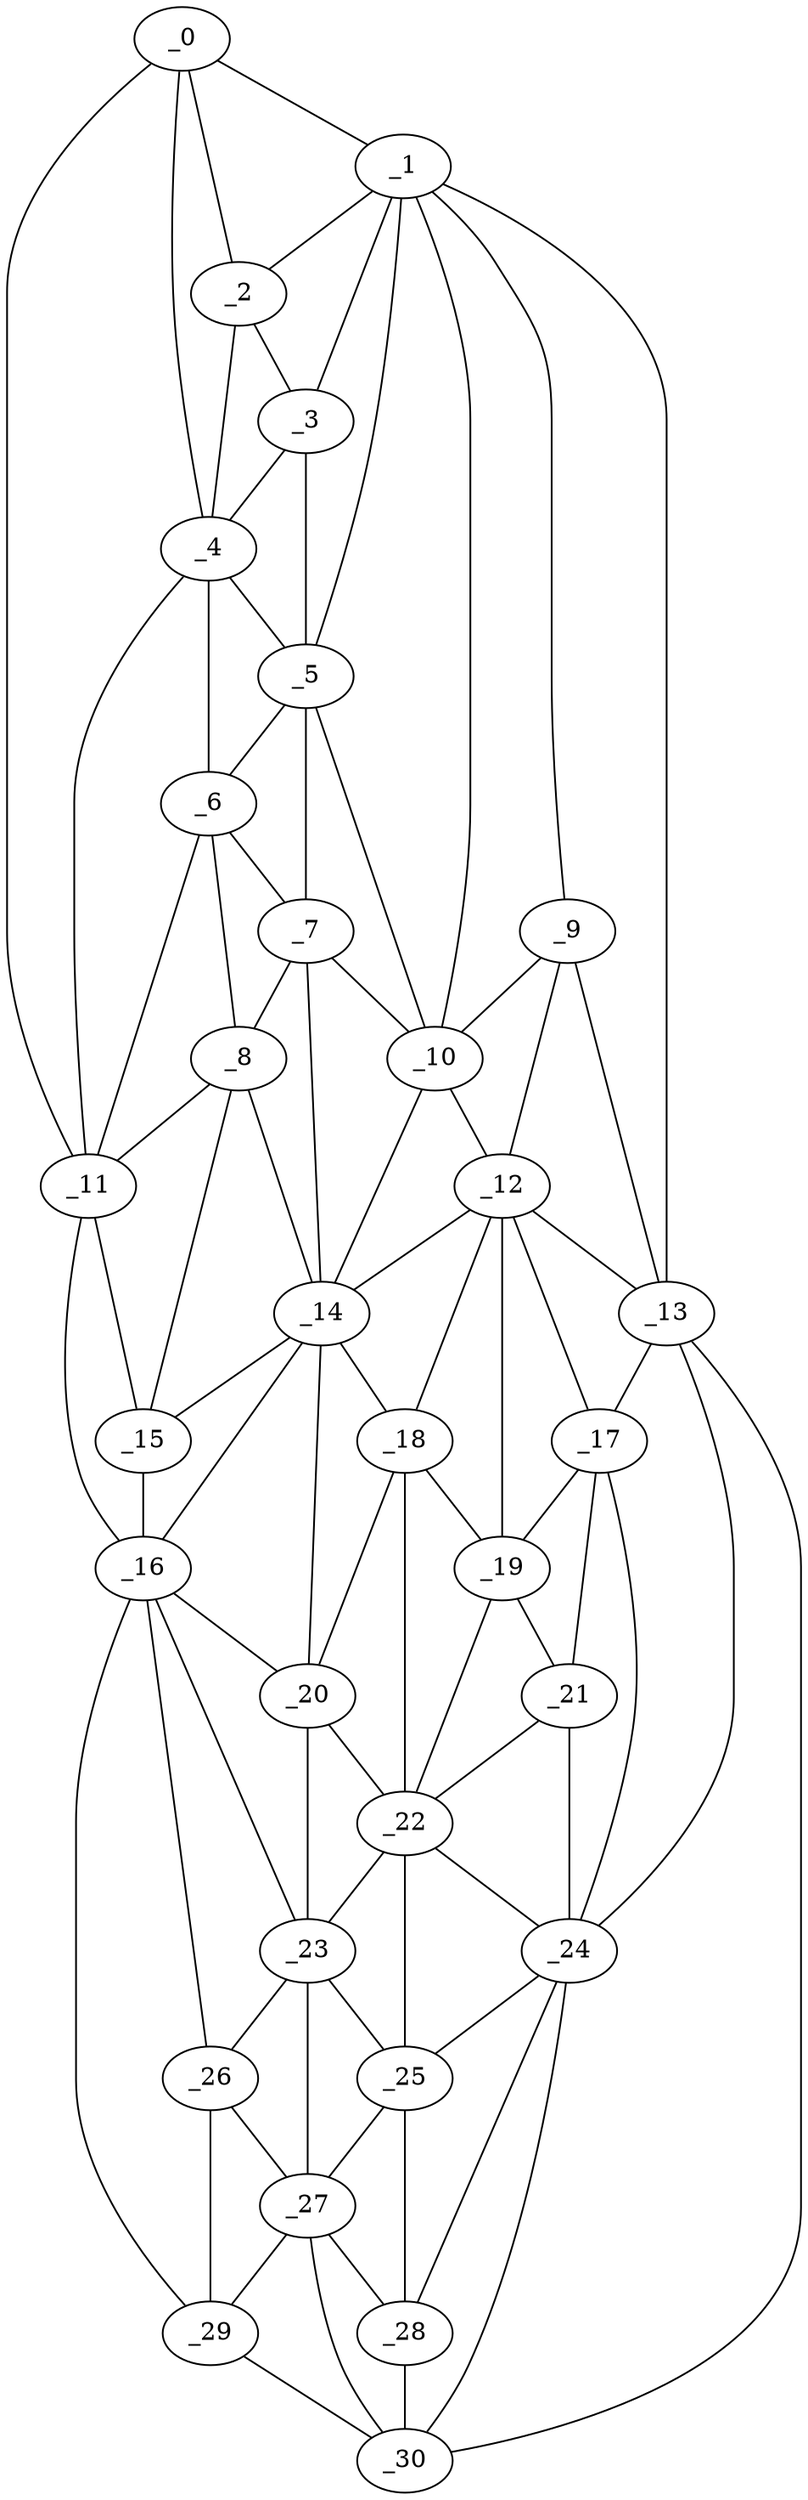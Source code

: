 graph "obj96__55.gxl" {
	_0	 [x=6,
		y=42];
	_1	 [x=6,
		y=67];
	_0 -- _1	 [valence=1];
	_2	 [x=23,
		y=42];
	_0 -- _2	 [valence=2];
	_4	 [x=33,
		y=39];
	_0 -- _4	 [valence=1];
	_11	 [x=64,
		y=32];
	_0 -- _11	 [valence=1];
	_1 -- _2	 [valence=1];
	_3	 [x=29,
		y=45];
	_1 -- _3	 [valence=2];
	_5	 [x=42,
		y=49];
	_1 -- _5	 [valence=2];
	_9	 [x=59,
		y=94];
	_1 -- _9	 [valence=2];
	_10	 [x=61,
		y=74];
	_1 -- _10	 [valence=1];
	_13	 [x=67,
		y=99];
	_1 -- _13	 [valence=1];
	_2 -- _3	 [valence=2];
	_2 -- _4	 [valence=1];
	_3 -- _4	 [valence=2];
	_3 -- _5	 [valence=2];
	_4 -- _5	 [valence=2];
	_6	 [x=46,
		y=38];
	_4 -- _6	 [valence=2];
	_4 -- _11	 [valence=2];
	_5 -- _6	 [valence=1];
	_7	 [x=49,
		y=47];
	_5 -- _7	 [valence=2];
	_5 -- _10	 [valence=1];
	_6 -- _7	 [valence=1];
	_8	 [x=57,
		y=45];
	_6 -- _8	 [valence=2];
	_6 -- _11	 [valence=1];
	_7 -- _8	 [valence=2];
	_7 -- _10	 [valence=2];
	_14	 [x=69,
		y=65];
	_7 -- _14	 [valence=2];
	_8 -- _11	 [valence=1];
	_8 -- _14	 [valence=2];
	_15	 [x=71,
		y=36];
	_8 -- _15	 [valence=2];
	_9 -- _10	 [valence=2];
	_12	 [x=65,
		y=74];
	_9 -- _12	 [valence=1];
	_9 -- _13	 [valence=1];
	_10 -- _12	 [valence=2];
	_10 -- _14	 [valence=2];
	_11 -- _15	 [valence=2];
	_16	 [x=80,
		y=35];
	_11 -- _16	 [valence=1];
	_12 -- _13	 [valence=2];
	_12 -- _14	 [valence=2];
	_17	 [x=80,
		y=94];
	_12 -- _17	 [valence=1];
	_18	 [x=82,
		y=73];
	_12 -- _18	 [valence=2];
	_19	 [x=85,
		y=79];
	_12 -- _19	 [valence=1];
	_13 -- _17	 [valence=2];
	_24	 [x=104,
		y=88];
	_13 -- _24	 [valence=2];
	_30	 [x=126,
		y=84];
	_13 -- _30	 [valence=1];
	_14 -- _15	 [valence=1];
	_14 -- _16	 [valence=2];
	_14 -- _18	 [valence=2];
	_20	 [x=87,
		y=64];
	_14 -- _20	 [valence=1];
	_15 -- _16	 [valence=1];
	_16 -- _20	 [valence=2];
	_23	 [x=98,
		y=61];
	_16 -- _23	 [valence=1];
	_26	 [x=111,
		y=56];
	_16 -- _26	 [valence=2];
	_29	 [x=126,
		y=58];
	_16 -- _29	 [valence=1];
	_17 -- _19	 [valence=2];
	_21	 [x=90,
		y=91];
	_17 -- _21	 [valence=2];
	_17 -- _24	 [valence=2];
	_18 -- _19	 [valence=2];
	_18 -- _20	 [valence=2];
	_22	 [x=96,
		y=73];
	_18 -- _22	 [valence=1];
	_19 -- _21	 [valence=2];
	_19 -- _22	 [valence=2];
	_20 -- _22	 [valence=1];
	_20 -- _23	 [valence=1];
	_21 -- _22	 [valence=2];
	_21 -- _24	 [valence=2];
	_22 -- _23	 [valence=2];
	_22 -- _24	 [valence=2];
	_25	 [x=106,
		y=73];
	_22 -- _25	 [valence=1];
	_23 -- _25	 [valence=2];
	_23 -- _26	 [valence=2];
	_27	 [x=113,
		y=68];
	_23 -- _27	 [valence=2];
	_24 -- _25	 [valence=2];
	_28	 [x=114,
		y=85];
	_24 -- _28	 [valence=2];
	_24 -- _30	 [valence=1];
	_25 -- _27	 [valence=2];
	_25 -- _28	 [valence=2];
	_26 -- _27	 [valence=1];
	_26 -- _29	 [valence=1];
	_27 -- _28	 [valence=2];
	_27 -- _29	 [valence=2];
	_27 -- _30	 [valence=1];
	_28 -- _30	 [valence=2];
	_29 -- _30	 [valence=1];
}

